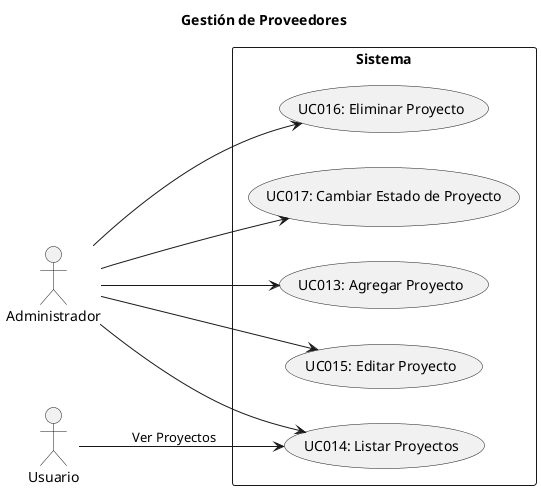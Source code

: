 @startuml suplier_management

title Gestión de Proveedores

left to right direction

actor "Administrador" as Admin
actor "Usuario" as User

rectangle Sistema {
    usecase "UC013: Agregar Proyecto" as UC_AddProject
    usecase "UC014: Listar Proyectos" as UC_ListProjects
    usecase "UC015: Editar Proyecto" as UC_EditProject
    usecase "UC016: Eliminar Proyecto" as UC_DeleteProject
    usecase "UC017: Cambiar Estado de Proyecto" as UC_ChangeStatus
}

Admin --> UC_AddProject
Admin --> UC_ListProjects
Admin --> UC_EditProject
Admin --> UC_DeleteProject
Admin --> UC_ChangeStatus

User --> UC_ListProjects : Ver Proyectos
@enduml
